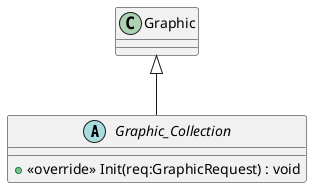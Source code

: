 @startuml
abstract class Graphic_Collection {
    + <<override>> Init(req:GraphicRequest) : void
}
Graphic <|-- Graphic_Collection
@enduml
